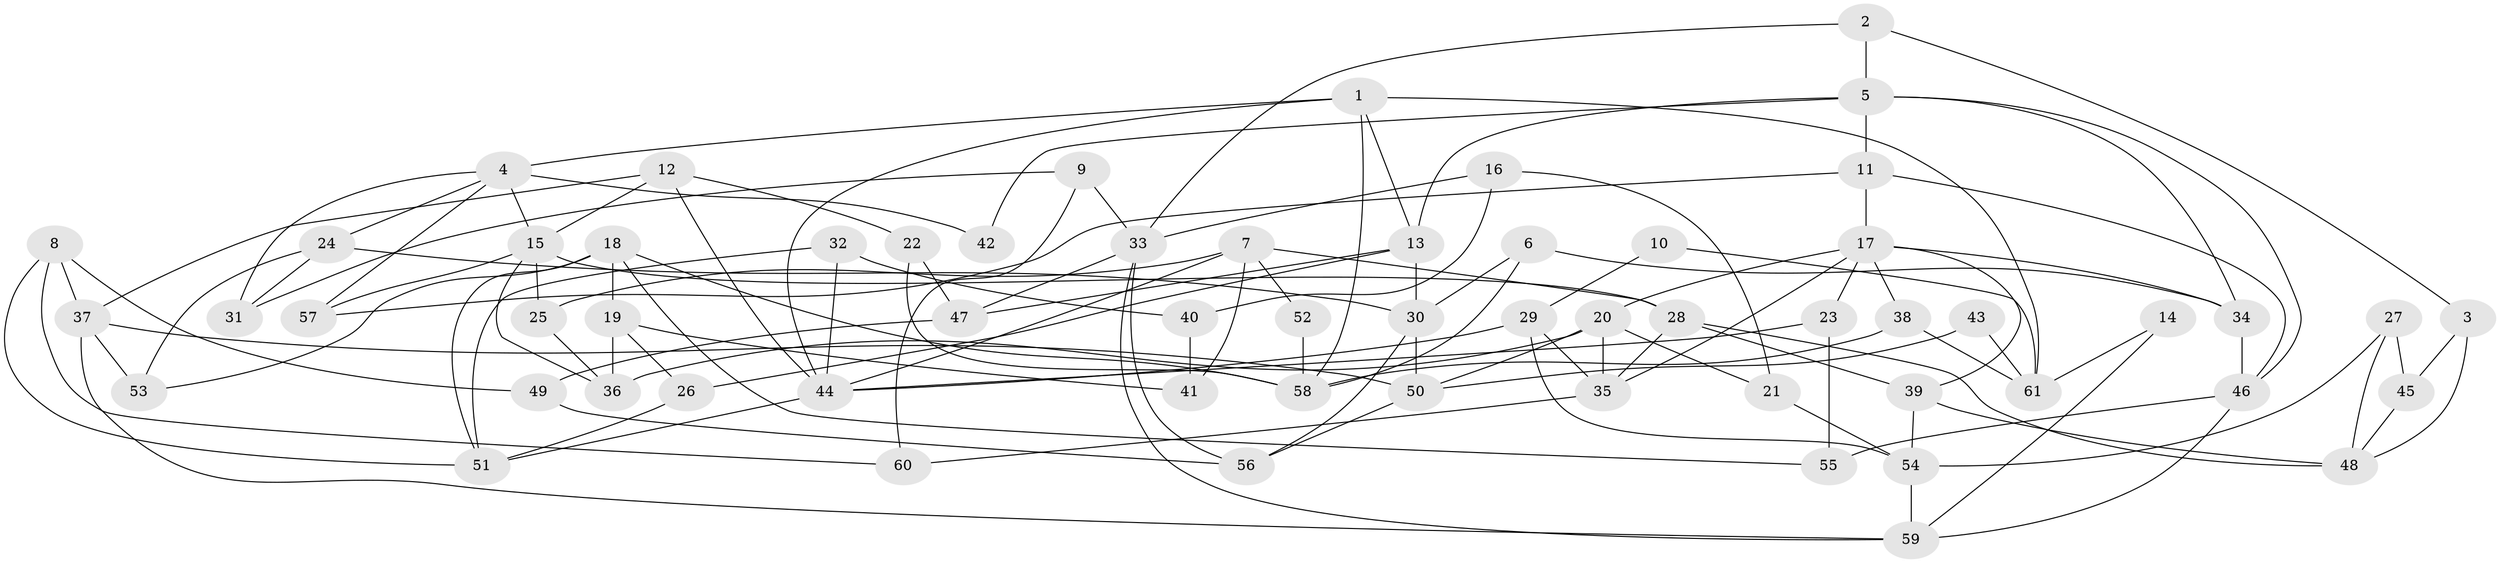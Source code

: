 // Generated by graph-tools (version 1.1) at 2025/26/03/09/25 03:26:13]
// undirected, 61 vertices, 122 edges
graph export_dot {
graph [start="1"]
  node [color=gray90,style=filled];
  1;
  2;
  3;
  4;
  5;
  6;
  7;
  8;
  9;
  10;
  11;
  12;
  13;
  14;
  15;
  16;
  17;
  18;
  19;
  20;
  21;
  22;
  23;
  24;
  25;
  26;
  27;
  28;
  29;
  30;
  31;
  32;
  33;
  34;
  35;
  36;
  37;
  38;
  39;
  40;
  41;
  42;
  43;
  44;
  45;
  46;
  47;
  48;
  49;
  50;
  51;
  52;
  53;
  54;
  55;
  56;
  57;
  58;
  59;
  60;
  61;
  1 -- 44;
  1 -- 4;
  1 -- 13;
  1 -- 58;
  1 -- 61;
  2 -- 5;
  2 -- 33;
  2 -- 3;
  3 -- 45;
  3 -- 48;
  4 -- 57;
  4 -- 15;
  4 -- 24;
  4 -- 31;
  4 -- 42;
  5 -- 34;
  5 -- 13;
  5 -- 11;
  5 -- 42;
  5 -- 46;
  6 -- 58;
  6 -- 34;
  6 -- 30;
  7 -- 28;
  7 -- 41;
  7 -- 25;
  7 -- 44;
  7 -- 52;
  8 -- 37;
  8 -- 60;
  8 -- 49;
  8 -- 51;
  9 -- 31;
  9 -- 33;
  9 -- 60;
  10 -- 29;
  10 -- 61;
  11 -- 46;
  11 -- 17;
  11 -- 57;
  12 -- 44;
  12 -- 15;
  12 -- 22;
  12 -- 37;
  13 -- 30;
  13 -- 26;
  13 -- 47;
  14 -- 59;
  14 -- 61;
  15 -- 36;
  15 -- 28;
  15 -- 25;
  15 -- 57;
  16 -- 21;
  16 -- 33;
  16 -- 40;
  17 -- 23;
  17 -- 20;
  17 -- 34;
  17 -- 35;
  17 -- 38;
  17 -- 39;
  18 -- 58;
  18 -- 19;
  18 -- 51;
  18 -- 53;
  18 -- 55;
  19 -- 26;
  19 -- 36;
  19 -- 41;
  20 -- 35;
  20 -- 21;
  20 -- 36;
  20 -- 50;
  21 -- 54;
  22 -- 47;
  22 -- 58;
  23 -- 44;
  23 -- 55;
  24 -- 53;
  24 -- 30;
  24 -- 31;
  25 -- 36;
  26 -- 51;
  27 -- 48;
  27 -- 54;
  27 -- 45;
  28 -- 48;
  28 -- 39;
  28 -- 35;
  29 -- 35;
  29 -- 44;
  29 -- 54;
  30 -- 50;
  30 -- 56;
  32 -- 44;
  32 -- 51;
  32 -- 40;
  33 -- 56;
  33 -- 47;
  33 -- 59;
  34 -- 46;
  35 -- 60;
  37 -- 50;
  37 -- 53;
  37 -- 59;
  38 -- 58;
  38 -- 61;
  39 -- 54;
  39 -- 48;
  40 -- 41;
  43 -- 61;
  43 -- 50;
  44 -- 51;
  45 -- 48;
  46 -- 59;
  46 -- 55;
  47 -- 49;
  49 -- 56;
  50 -- 56;
  52 -- 58;
  54 -- 59;
}
